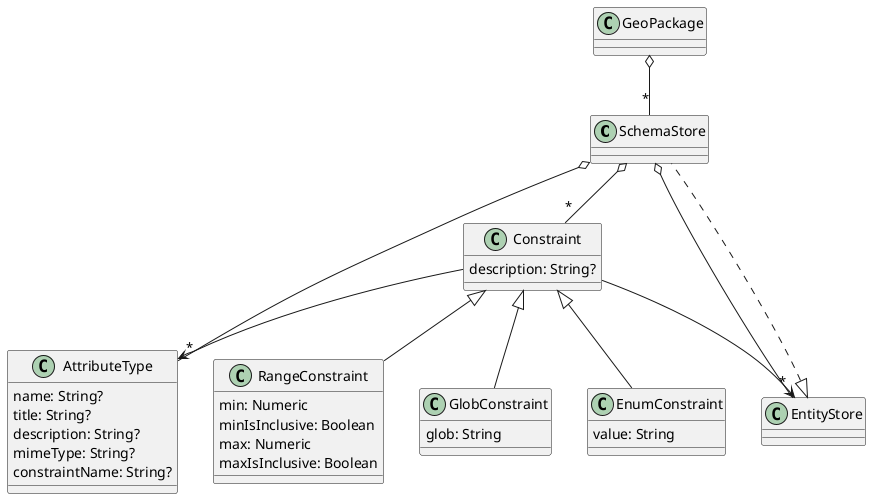 @startuml

   class SchemaStore {
   }
   class AttributeType {
     name: String?
     title: String?
     description: String?
     mimeType: String?
     constraintName: String?
   }
   class Constraint {
     description: String?
   }
   class RangeConstraint {
     min: Numeric
     minIsInclusive: Boolean
     max: Numeric
     maxIsInclusive: Boolean
   }
   class GlobConstraint {
     glob: String
   }
   class EnumConstraint {
     value: String
   }
   Constraint <|-- RangeConstraint
   Constraint <|-- GlobConstraint
   Constraint <|-- EnumConstraint
   GeoPackage o-- "*" SchemaStore
   EntityStore <|.. SchemaStore
   SchemaStore o-- "*" Constraint
   Constraint --> AttributeType
   Constraint --> EntityStore
   SchemaStore o-- "*" EntityStore
   SchemaStore o-- "*" AttributeType

@enduml
